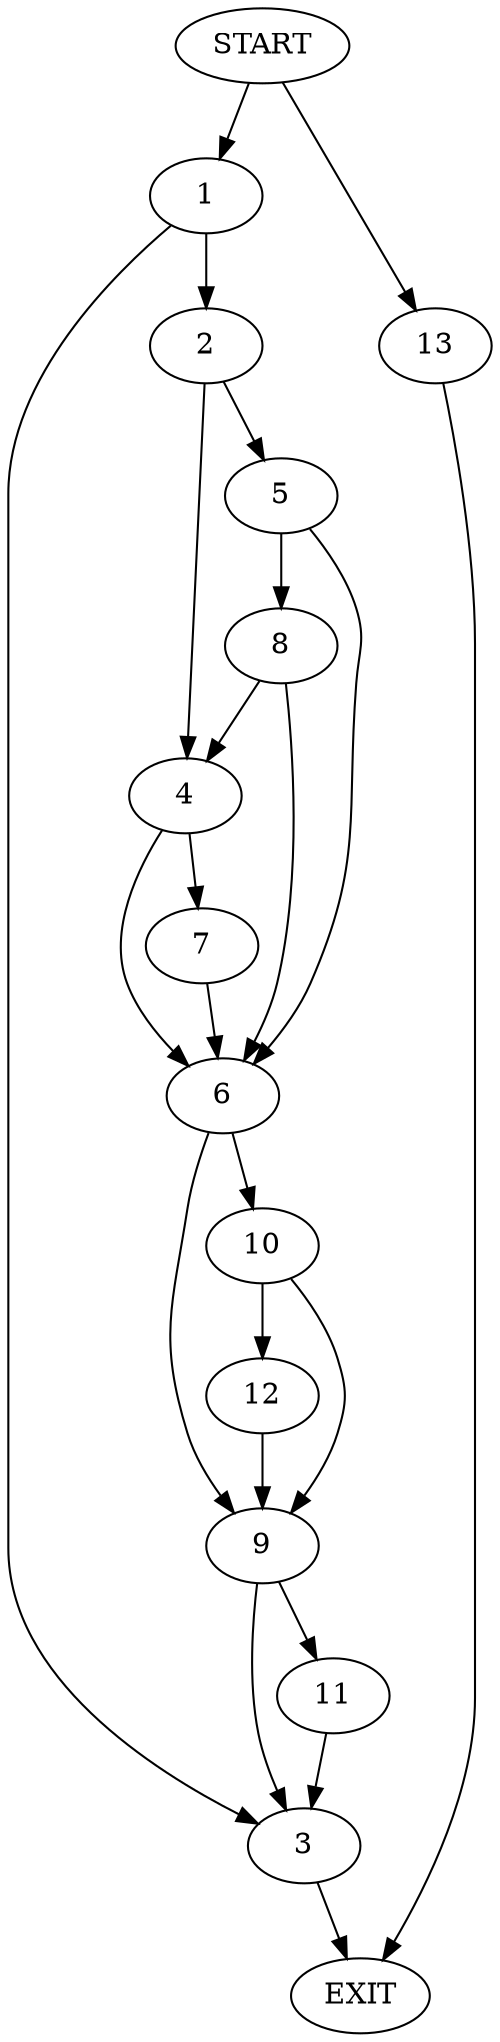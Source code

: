 digraph {
0 [label="START"]
14 [label="EXIT"]
0 -> 1
1 -> 2
1 -> 3
3 -> 14
2 -> 4
2 -> 5
4 -> 6
4 -> 7
5 -> 8
5 -> 6
6 -> 9
6 -> 10
8 -> 4
8 -> 6
7 -> 6
9 -> 11
9 -> 3
10 -> 9
10 -> 12
12 -> 9
11 -> 3
0 -> 13
13 -> 14
}
